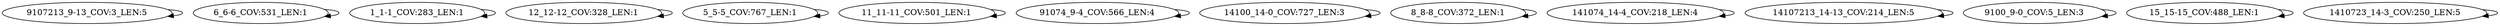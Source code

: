 digraph G {
    "9107213_9-13_COV:3_LEN:5" -> "9107213_9-13_COV:3_LEN:5";
    "6_6-6_COV:531_LEN:1" -> "6_6-6_COV:531_LEN:1";
    "1_1-1_COV:283_LEN:1" -> "1_1-1_COV:283_LEN:1";
    "12_12-12_COV:328_LEN:1" -> "12_12-12_COV:328_LEN:1";
    "5_5-5_COV:767_LEN:1" -> "5_5-5_COV:767_LEN:1";
    "11_11-11_COV:501_LEN:1" -> "11_11-11_COV:501_LEN:1";
    "91074_9-4_COV:566_LEN:4" -> "91074_9-4_COV:566_LEN:4";
    "14100_14-0_COV:727_LEN:3" -> "14100_14-0_COV:727_LEN:3";
    "8_8-8_COV:372_LEN:1" -> "8_8-8_COV:372_LEN:1";
    "141074_14-4_COV:218_LEN:4" -> "141074_14-4_COV:218_LEN:4";
    "14107213_14-13_COV:214_LEN:5" -> "14107213_14-13_COV:214_LEN:5";
    "9100_9-0_COV:5_LEN:3" -> "9100_9-0_COV:5_LEN:3";
    "15_15-15_COV:488_LEN:1" -> "15_15-15_COV:488_LEN:1";
    "1410723_14-3_COV:250_LEN:5" -> "1410723_14-3_COV:250_LEN:5";
}
